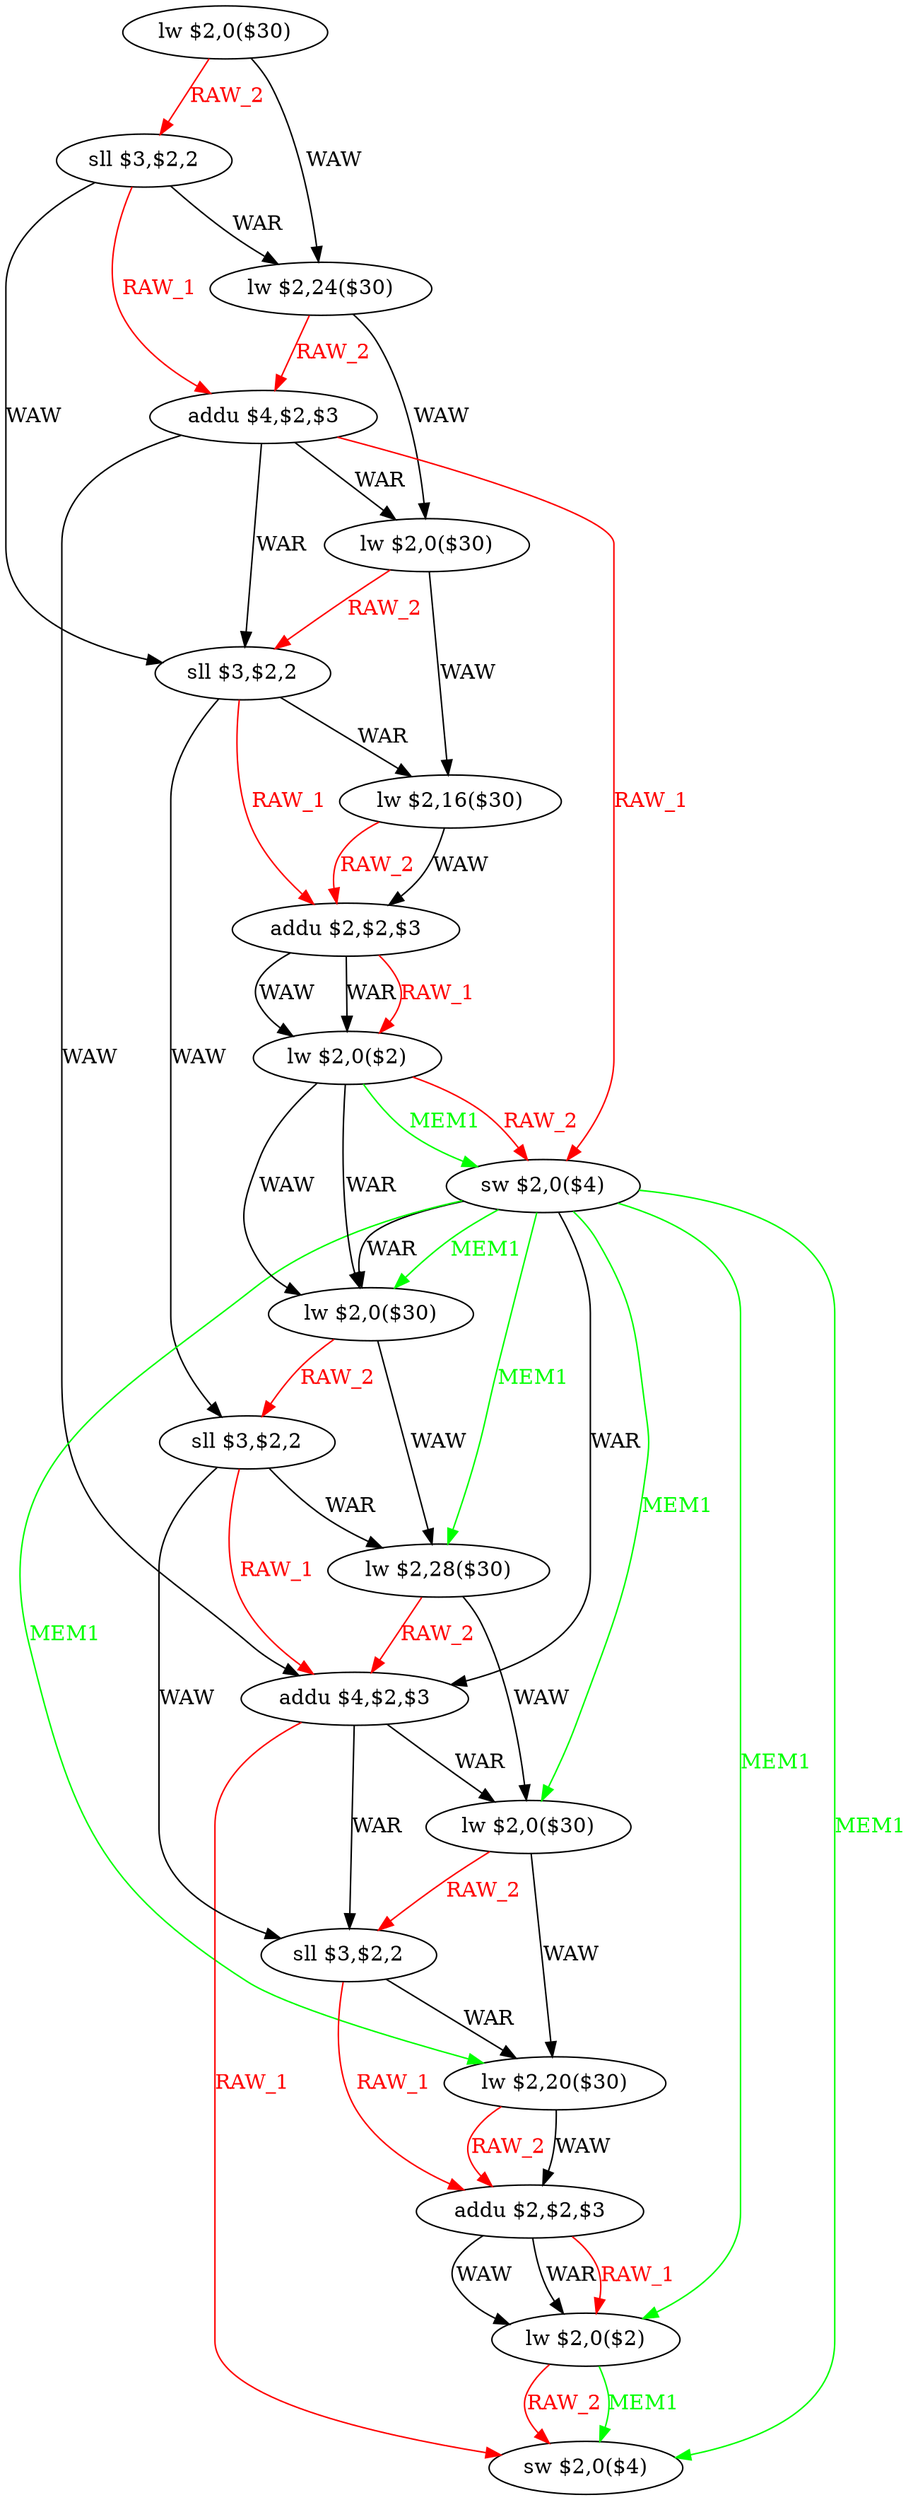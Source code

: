 digraph G1 {
node [shape = ellipse];
i0 [label = "lw $2,0($30)"] ;
i0 ->  i1 [color = red, fontcolor = red, label= "RAW_2"];
i0 ->  i2 [label= "WAW"];
i1 [label = "sll $3,$2,2"] ;
i1 ->  i2 [label= "WAR"];
i1 ->  i3 [color = red, fontcolor = red, label= "RAW_1"];
i1 ->  i5 [label= "WAW"];
i2 [label = "lw $2,24($30)"] ;
i2 ->  i3 [color = red, fontcolor = red, label= "RAW_2"];
i2 ->  i4 [label= "WAW"];
i3 [label = "addu $4,$2,$3"] ;
i3 ->  i4 [label= "WAR"];
i3 ->  i5 [label= "WAR"];
i3 ->  i9 [color = red, fontcolor = red, label= "RAW_1"];
i3 ->  i13 [label= "WAW"];
i4 [label = "lw $2,0($30)"] ;
i4 ->  i5 [color = red, fontcolor = red, label= "RAW_2"];
i4 ->  i6 [label= "WAW"];
i5 [label = "sll $3,$2,2"] ;
i5 ->  i6 [label= "WAR"];
i5 ->  i7 [color = red, fontcolor = red, label= "RAW_1"];
i5 ->  i11 [label= "WAW"];
i6 [label = "lw $2,16($30)"] ;
i6 ->  i7 [label= "WAW"];
i6 ->  i7 [color = red, fontcolor = red, label= "RAW_2"];
i7 [label = "addu $2,$2,$3"] ;
i7 ->  i8 [label= "WAW"];
i7 ->  i8 [label= "WAR"];
i7 ->  i8 [color = red, fontcolor = red, label= "RAW_1"];
i8 [label = "lw $2,0($2)"] ;
i8 ->  i9 [color = green, fontcolor = green, label= "MEM1"];
i8 ->  i9 [color = red, fontcolor = red, label= "RAW_2"];
i8 ->  i10 [label= "WAW"];
i8 ->  i10 [label= "WAR"];
i9 [label = "sw $2,0($4)"] ;
i9 ->  i10 [label= "WAR"];
i9 ->  i10 [color = green, fontcolor = green, label= "MEM1"];
i9 ->  i12 [color = green, fontcolor = green, label= "MEM1"];
i9 ->  i13 [label= "WAR"];
i9 ->  i14 [color = green, fontcolor = green, label= "MEM1"];
i9 ->  i16 [color = green, fontcolor = green, label= "MEM1"];
i9 ->  i18 [color = green, fontcolor = green, label= "MEM1"];
i9 ->  i19 [color = green, fontcolor = green, label= "MEM1"];
i10 [label = "lw $2,0($30)"] ;
i10 ->  i11 [color = red, fontcolor = red, label= "RAW_2"];
i10 ->  i12 [label= "WAW"];
i11 [label = "sll $3,$2,2"] ;
i11 ->  i12 [label= "WAR"];
i11 ->  i13 [color = red, fontcolor = red, label= "RAW_1"];
i11 ->  i15 [label= "WAW"];
i12 [label = "lw $2,28($30)"] ;
i12 ->  i13 [color = red, fontcolor = red, label= "RAW_2"];
i12 ->  i14 [label= "WAW"];
i13 [label = "addu $4,$2,$3"] ;
i13 ->  i14 [label= "WAR"];
i13 ->  i15 [label= "WAR"];
i13 ->  i19 [color = red, fontcolor = red, label= "RAW_1"];
i14 [label = "lw $2,0($30)"] ;
i14 ->  i15 [color = red, fontcolor = red, label= "RAW_2"];
i14 ->  i16 [label= "WAW"];
i15 [label = "sll $3,$2,2"] ;
i15 ->  i16 [label= "WAR"];
i15 ->  i17 [color = red, fontcolor = red, label= "RAW_1"];
i16 [label = "lw $2,20($30)"] ;
i16 ->  i17 [label= "WAW"];
i16 ->  i17 [color = red, fontcolor = red, label= "RAW_2"];
i17 [label = "addu $2,$2,$3"] ;
i17 ->  i18 [label= "WAW"];
i17 ->  i18 [label= "WAR"];
i17 ->  i18 [color = red, fontcolor = red, label= "RAW_1"];
i18 [label = "lw $2,0($2)"] ;
i18 ->  i19 [color = green, fontcolor = green, label= "MEM1"];
i18 ->  i19 [color = red, fontcolor = red, label= "RAW_2"];
i19 [label = "sw $2,0($4)"] ;
}
